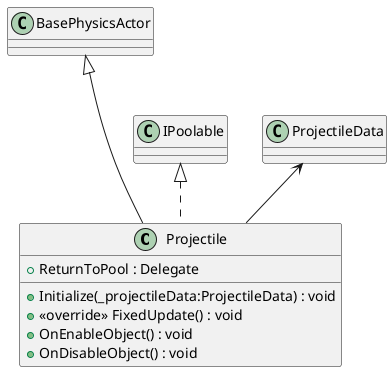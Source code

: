 @startuml
class Projectile {
    + ReturnToPool : Delegate
    + Initialize(_projectileData:ProjectileData) : void
    + <<override>> FixedUpdate() : void
    + OnEnableObject() : void
    + OnDisableObject() : void
}
BasePhysicsActor <|--- Projectile
IPoolable <|.. Projectile
ProjectileData <-- Projectile
@enduml
